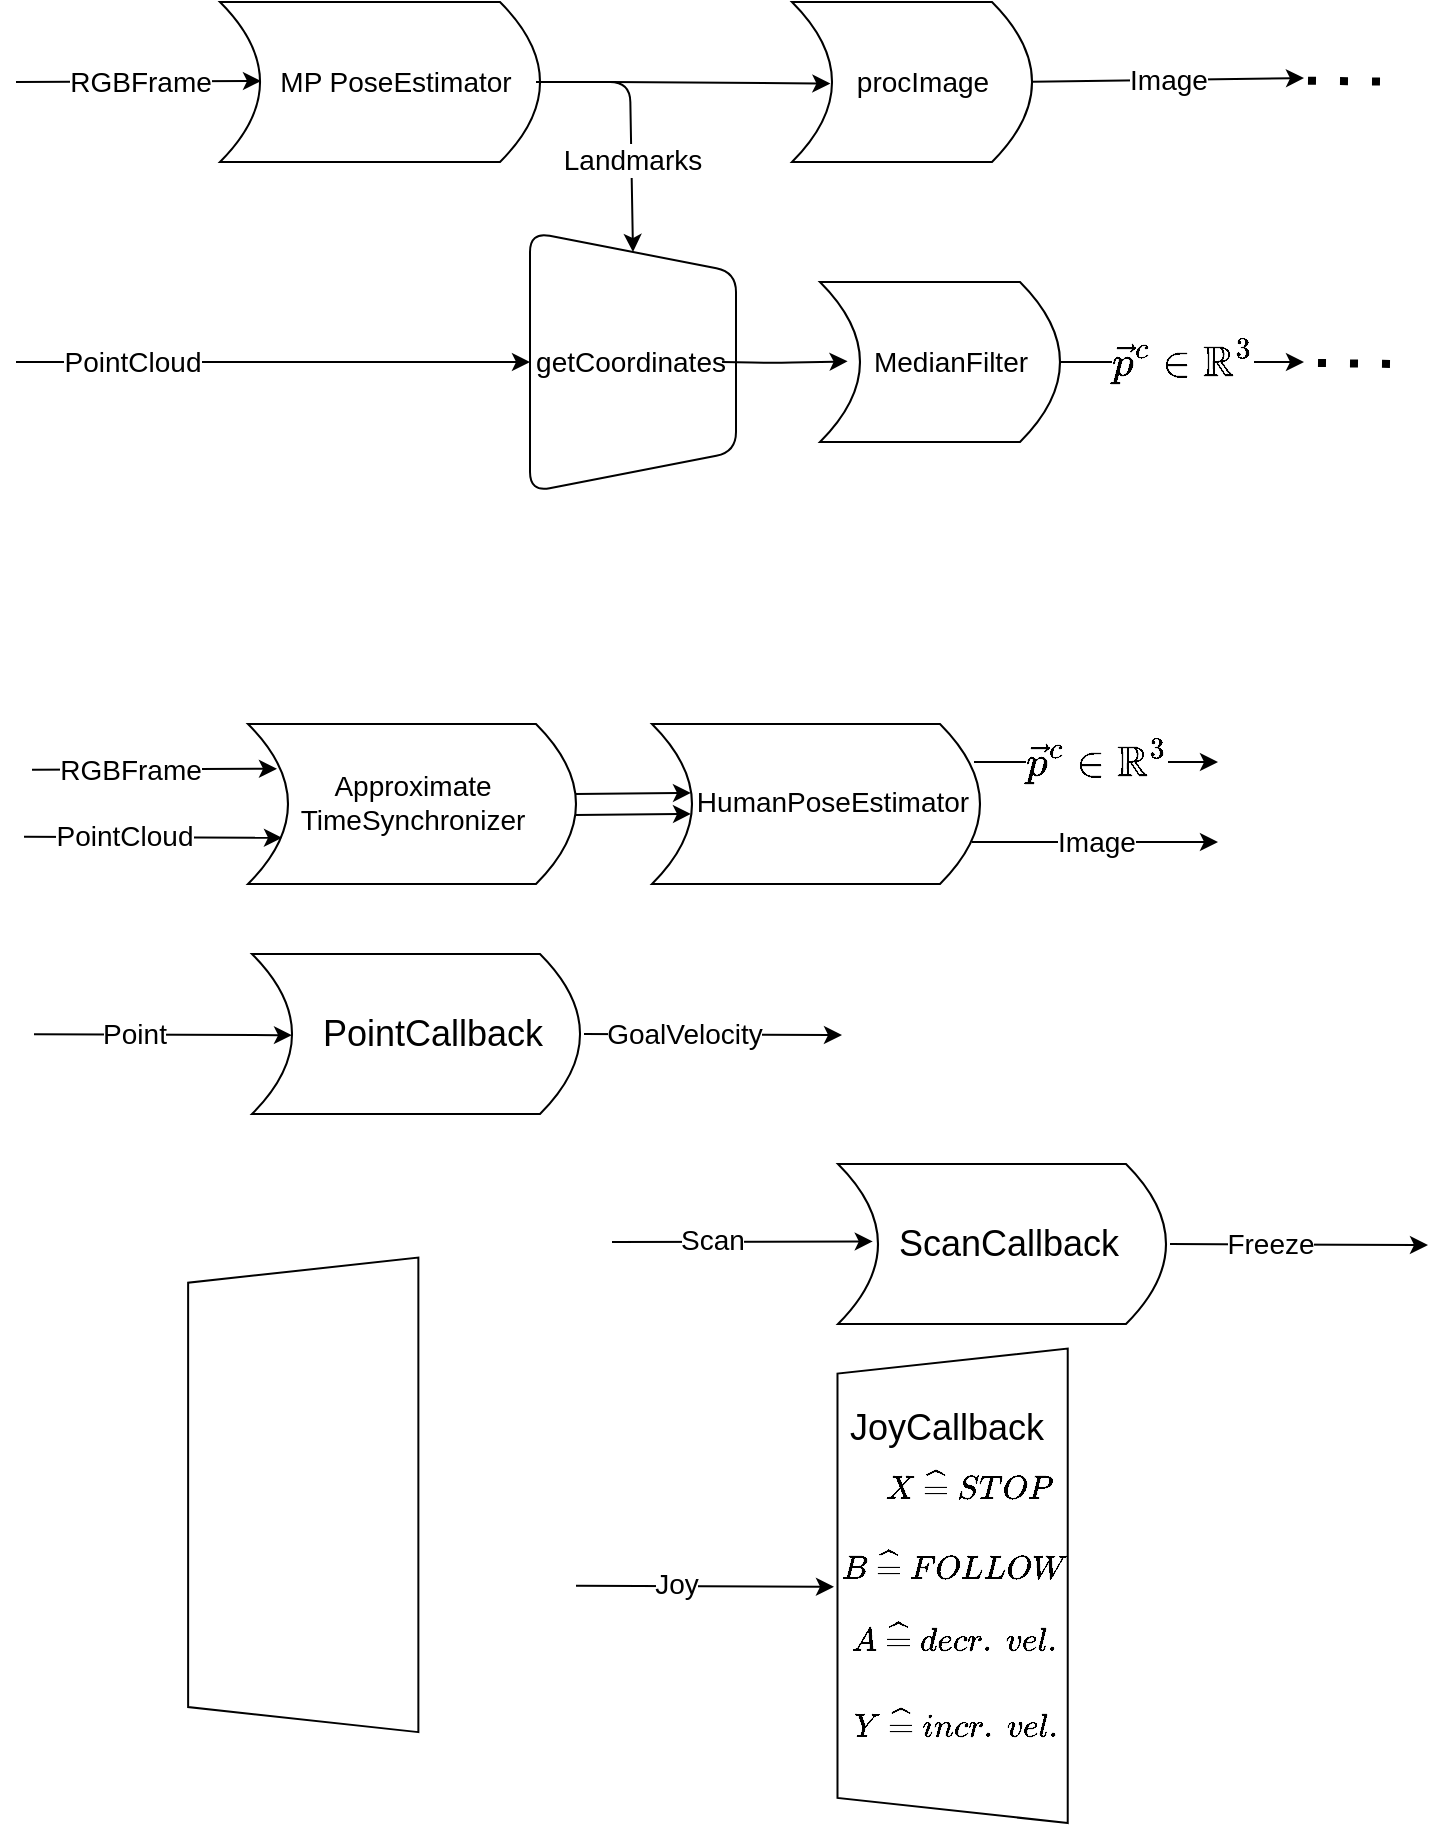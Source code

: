 <mxfile version="21.5.2" type="github">
  <diagram name="Page-1" id="05c09AqNk-Ty_7ZUmXIV">
    <mxGraphModel dx="854" dy="501" grid="0" gridSize="10" guides="1" tooltips="1" connect="1" arrows="1" fold="1" page="1" pageScale="1" pageWidth="850" pageHeight="1100" math="1" shadow="0">
      <root>
        <mxCell id="0" />
        <mxCell id="1" parent="0" />
        <mxCell id="iHMk5bcgTvON9sPaucqG-8" value="" style="shape=trapezoid;perimeter=trapezoidPerimeter;whiteSpace=wrap;html=1;fixedSize=1;rotation=90;rounded=1;" vertex="1" parent="1">
          <mxGeometry x="363.5" y="298.5" width="130" height="103" as="geometry" />
        </mxCell>
        <mxCell id="iHMk5bcgTvON9sPaucqG-9" value="" style="endArrow=classic;html=1;rounded=1;entryX=0.5;entryY=1;entryDx=0;entryDy=0;" edge="1" parent="1" target="iHMk5bcgTvON9sPaucqG-8">
          <mxGeometry relative="1" as="geometry">
            <mxPoint x="120" y="350" as="sourcePoint" />
            <mxPoint x="200" y="360" as="targetPoint" />
          </mxGeometry>
        </mxCell>
        <mxCell id="iHMk5bcgTvON9sPaucqG-10" value="&lt;font style=&quot;font-size: 14px;&quot;&gt;PointCloud&lt;/font&gt;" style="edgeLabel;resizable=0;html=1;align=center;verticalAlign=middle;rounded=1;" connectable="0" vertex="1" parent="iHMk5bcgTvON9sPaucqG-9">
          <mxGeometry relative="1" as="geometry">
            <mxPoint x="-71" as="offset" />
          </mxGeometry>
        </mxCell>
        <mxCell id="iHMk5bcgTvON9sPaucqG-19" value="" style="endArrow=classic;html=1;rounded=1;entryX=0;entryY=0.5;entryDx=0;entryDy=0;" edge="1" parent="1" target="iHMk5bcgTvON9sPaucqG-8">
          <mxGeometry relative="1" as="geometry">
            <mxPoint x="380" y="210" as="sourcePoint" />
            <mxPoint x="470" y="400" as="targetPoint" />
            <Array as="points">
              <mxPoint x="427" y="210" />
            </Array>
          </mxGeometry>
        </mxCell>
        <mxCell id="iHMk5bcgTvON9sPaucqG-20" value="&lt;font style=&quot;font-size: 14px;&quot;&gt;Landmarks&lt;/font&gt;" style="edgeLabel;resizable=0;html=1;align=center;verticalAlign=middle;rounded=1;" connectable="0" vertex="1" parent="iHMk5bcgTvON9sPaucqG-19">
          <mxGeometry relative="1" as="geometry">
            <mxPoint y="20" as="offset" />
          </mxGeometry>
        </mxCell>
        <mxCell id="iHMk5bcgTvON9sPaucqG-42" style="edgeStyle=orthogonalEdgeStyle;rounded=1;orthogonalLoop=1;jettySize=auto;html=1;entryX=0.885;entryY=0.504;entryDx=0;entryDy=0;entryPerimeter=0;" edge="1" parent="1" target="iHMk5bcgTvON9sPaucqG-41">
          <mxGeometry relative="1" as="geometry">
            <mxPoint x="473" y="350" as="sourcePoint" />
          </mxGeometry>
        </mxCell>
        <mxCell id="iHMk5bcgTvON9sPaucqG-32" value="" style="endArrow=classic;html=1;rounded=1;entryX=0.5;entryY=1;entryDx=0;entryDy=0;" edge="1" parent="1">
          <mxGeometry relative="1" as="geometry">
            <mxPoint x="120" y="210" as="sourcePoint" />
            <mxPoint x="242.5" y="209.5" as="targetPoint" />
          </mxGeometry>
        </mxCell>
        <mxCell id="iHMk5bcgTvON9sPaucqG-33" value="&lt;font style=&quot;font-size: 14px;&quot;&gt;RGBFrame&lt;/font&gt;" style="edgeLabel;resizable=0;html=1;align=center;verticalAlign=middle;rounded=1;" connectable="0" vertex="1" parent="iHMk5bcgTvON9sPaucqG-32">
          <mxGeometry relative="1" as="geometry" />
        </mxCell>
        <mxCell id="iHMk5bcgTvON9sPaucqG-40" value="" style="group;rounded=1;" vertex="1" connectable="0" parent="1">
          <mxGeometry x="222" y="170" width="560" height="290" as="geometry" />
        </mxCell>
        <mxCell id="iHMk5bcgTvON9sPaucqG-3" value="" style="shape=dataStorage;whiteSpace=wrap;html=1;fixedSize=1;rotation=-180;rounded=1;" vertex="1" parent="iHMk5bcgTvON9sPaucqG-40">
          <mxGeometry width="160" height="80" as="geometry" />
        </mxCell>
        <mxCell id="iHMk5bcgTvON9sPaucqG-6" value="&lt;font style=&quot;font-size: 14px;&quot;&gt;MP PoseEstimator&lt;/font&gt;" style="text;html=1;strokeColor=none;fillColor=none;align=center;verticalAlign=middle;whiteSpace=wrap;rounded=1;" vertex="1" parent="iHMk5bcgTvON9sPaucqG-40">
          <mxGeometry x="28" y="25" width="120" height="30" as="geometry" />
        </mxCell>
        <mxCell id="iHMk5bcgTvON9sPaucqG-23" value="&lt;font style=&quot;font-size: 14px;&quot;&gt;getCoordinates&lt;/font&gt;" style="text;html=1;strokeColor=none;fillColor=none;align=center;verticalAlign=middle;whiteSpace=wrap;rounded=1;" vertex="1" parent="iHMk5bcgTvON9sPaucqG-40">
          <mxGeometry x="168" y="140" width="75" height="80" as="geometry" />
        </mxCell>
        <mxCell id="iHMk5bcgTvON9sPaucqG-64" value="" style="endArrow=classic;html=1;rounded=1;entryX=0.84;entryY=0.49;entryDx=0;entryDy=0;entryPerimeter=0;" edge="1" parent="iHMk5bcgTvON9sPaucqG-40" target="iHMk5bcgTvON9sPaucqG-67">
          <mxGeometry relative="1" as="geometry">
            <mxPoint x="158" y="40" as="sourcePoint" />
            <mxPoint x="364" y="40" as="targetPoint" />
            <Array as="points">
              <mxPoint x="205" y="40" />
            </Array>
          </mxGeometry>
        </mxCell>
        <mxCell id="iHMk5bcgTvON9sPaucqG-67" value="" style="shape=dataStorage;whiteSpace=wrap;html=1;fixedSize=1;rotation=-180;rounded=1;" vertex="1" parent="iHMk5bcgTvON9sPaucqG-40">
          <mxGeometry x="286" width="120" height="80" as="geometry" />
        </mxCell>
        <mxCell id="iHMk5bcgTvON9sPaucqG-68" value="&lt;font style=&quot;font-size: 14px;&quot;&gt;procImage&lt;/font&gt;" style="text;html=1;strokeColor=none;fillColor=none;align=center;verticalAlign=middle;whiteSpace=wrap;rounded=1;" vertex="1" parent="iHMk5bcgTvON9sPaucqG-40">
          <mxGeometry x="313.5" width="75" height="80" as="geometry" />
        </mxCell>
        <mxCell id="iHMk5bcgTvON9sPaucqG-76" value="" style="endArrow=none;dashed=1;html=1;dashPattern=1 3;strokeWidth=4;rounded=1;" edge="1" parent="iHMk5bcgTvON9sPaucqG-40">
          <mxGeometry width="50" height="50" relative="1" as="geometry">
            <mxPoint x="544" y="39.33" as="sourcePoint" />
            <mxPoint x="584" y="39.83" as="targetPoint" />
          </mxGeometry>
        </mxCell>
        <mxCell id="iHMk5bcgTvON9sPaucqG-74" value="" style="endArrow=classic;html=1;rounded=1;" edge="1" parent="iHMk5bcgTvON9sPaucqG-40">
          <mxGeometry relative="1" as="geometry">
            <mxPoint x="406" y="39.83" as="sourcePoint" />
            <mxPoint x="542" y="38" as="targetPoint" />
          </mxGeometry>
        </mxCell>
        <mxCell id="iHMk5bcgTvON9sPaucqG-75" value="&lt;font style=&quot;font-size: 14px;&quot;&gt;Image&lt;/font&gt;" style="edgeLabel;resizable=0;html=1;align=center;verticalAlign=middle;rounded=1;" connectable="0" vertex="1" parent="iHMk5bcgTvON9sPaucqG-74">
          <mxGeometry relative="1" as="geometry" />
        </mxCell>
        <mxCell id="iHMk5bcgTvON9sPaucqG-41" value="" style="shape=dataStorage;whiteSpace=wrap;html=1;fixedSize=1;rotation=-180;rounded=1;" vertex="1" parent="1">
          <mxGeometry x="522" y="310" width="120" height="80" as="geometry" />
        </mxCell>
        <mxCell id="iHMk5bcgTvON9sPaucqG-43" value="&lt;font style=&quot;font-size: 14px;&quot;&gt;MedianFilter&lt;/font&gt;" style="text;html=1;strokeColor=none;fillColor=none;align=center;verticalAlign=middle;whiteSpace=wrap;rounded=1;" vertex="1" parent="1">
          <mxGeometry x="549.5" y="310" width="75" height="80" as="geometry" />
        </mxCell>
        <mxCell id="iHMk5bcgTvON9sPaucqG-45" value="" style="endArrow=classic;html=1;rounded=1;" edge="1" parent="1">
          <mxGeometry relative="1" as="geometry">
            <mxPoint x="642" y="350" as="sourcePoint" />
            <mxPoint x="764" y="350" as="targetPoint" />
          </mxGeometry>
        </mxCell>
        <mxCell id="iHMk5bcgTvON9sPaucqG-46" value="&lt;font style=&quot;font-size: 18px;&quot;&gt;$$\vec{p}^c \in&amp;nbsp;\mathbb{R}^3$$&lt;/font&gt;" style="edgeLabel;resizable=0;html=1;align=center;verticalAlign=middle;rounded=1;" connectable="0" vertex="1" parent="iHMk5bcgTvON9sPaucqG-45">
          <mxGeometry relative="1" as="geometry" />
        </mxCell>
        <mxCell id="iHMk5bcgTvON9sPaucqG-55" value="" style="endArrow=none;dashed=1;html=1;dashPattern=1 3;strokeWidth=4;rounded=1;" edge="1" parent="1">
          <mxGeometry width="50" height="50" relative="1" as="geometry">
            <mxPoint x="771" y="350.5" as="sourcePoint" />
            <mxPoint x="811" y="351" as="targetPoint" />
          </mxGeometry>
        </mxCell>
        <mxCell id="iHMk5bcgTvON9sPaucqG-59" value="" style="group" vertex="1" connectable="0" parent="1">
          <mxGeometry x="236" y="531" width="164" height="80" as="geometry" />
        </mxCell>
        <mxCell id="iHMk5bcgTvON9sPaucqG-57" value="" style="shape=dataStorage;whiteSpace=wrap;html=1;fixedSize=1;rotation=-180;rounded=1;" vertex="1" parent="iHMk5bcgTvON9sPaucqG-59">
          <mxGeometry width="164" height="80" as="geometry" />
        </mxCell>
        <mxCell id="iHMk5bcgTvON9sPaucqG-84" value="&lt;font style=&quot;font-size: 14px;&quot;&gt;Approximate &lt;br&gt;TimeSynchronizer&lt;/font&gt;" style="text;html=1;align=center;verticalAlign=middle;resizable=0;points=[];autosize=1;strokeColor=none;fillColor=none;" vertex="1" parent="iHMk5bcgTvON9sPaucqG-59">
          <mxGeometry x="17" y="17" width="130" height="44" as="geometry" />
        </mxCell>
        <mxCell id="iHMk5bcgTvON9sPaucqG-60" value="" style="endArrow=classic;html=1;rounded=1;" edge="1" parent="1">
          <mxGeometry relative="1" as="geometry">
            <mxPoint x="124" y="587.37" as="sourcePoint" />
            <mxPoint x="253" y="587.87" as="targetPoint" />
          </mxGeometry>
        </mxCell>
        <mxCell id="iHMk5bcgTvON9sPaucqG-61" value="&lt;font style=&quot;font-size: 14px;&quot;&gt;PointCloud&lt;/font&gt;" style="edgeLabel;resizable=0;html=1;align=center;verticalAlign=middle;rounded=1;" connectable="0" vertex="1" parent="iHMk5bcgTvON9sPaucqG-60">
          <mxGeometry relative="1" as="geometry">
            <mxPoint x="-15" y="-1" as="offset" />
          </mxGeometry>
        </mxCell>
        <mxCell id="iHMk5bcgTvON9sPaucqG-62" value="" style="endArrow=classic;html=1;rounded=1;entryX=0.5;entryY=1;entryDx=0;entryDy=0;" edge="1" parent="1">
          <mxGeometry relative="1" as="geometry">
            <mxPoint x="128" y="553.87" as="sourcePoint" />
            <mxPoint x="250.5" y="553.37" as="targetPoint" />
          </mxGeometry>
        </mxCell>
        <mxCell id="iHMk5bcgTvON9sPaucqG-63" value="&lt;font style=&quot;font-size: 14px;&quot;&gt;RGBFrame&lt;/font&gt;" style="edgeLabel;resizable=0;html=1;align=center;verticalAlign=middle;rounded=1;" connectable="0" vertex="1" parent="iHMk5bcgTvON9sPaucqG-62">
          <mxGeometry relative="1" as="geometry">
            <mxPoint x="-13" as="offset" />
          </mxGeometry>
        </mxCell>
        <mxCell id="iHMk5bcgTvON9sPaucqG-85" value="" style="shape=dataStorage;whiteSpace=wrap;html=1;fixedSize=1;rotation=-180;rounded=1;" vertex="1" parent="1">
          <mxGeometry x="438" y="531" width="164" height="80" as="geometry" />
        </mxCell>
        <mxCell id="iHMk5bcgTvON9sPaucqG-86" value="&lt;font style=&quot;font-size: 14px;&quot;&gt;HumanPoseEstimator&lt;/font&gt;" style="text;html=1;align=center;verticalAlign=middle;resizable=0;points=[];autosize=1;strokeColor=none;fillColor=none;" vertex="1" parent="1">
          <mxGeometry x="451" y="556" width="154" height="28" as="geometry" />
        </mxCell>
        <mxCell id="iHMk5bcgTvON9sPaucqG-88" value="" style="endArrow=classic;html=1;rounded=1;" edge="1" parent="1">
          <mxGeometry relative="1" as="geometry">
            <mxPoint x="399.5" y="565.96" as="sourcePoint" />
            <mxPoint x="457.5" y="565.46" as="targetPoint" />
          </mxGeometry>
        </mxCell>
        <mxCell id="iHMk5bcgTvON9sPaucqG-92" value="" style="endArrow=classic;html=1;rounded=1;" edge="1" parent="1">
          <mxGeometry relative="1" as="geometry">
            <mxPoint x="399.5" y="576.46" as="sourcePoint" />
            <mxPoint x="457.5" y="575.96" as="targetPoint" />
          </mxGeometry>
        </mxCell>
        <mxCell id="iHMk5bcgTvON9sPaucqG-93" value="" style="endArrow=classic;html=1;rounded=1;" edge="1" parent="1">
          <mxGeometry relative="1" as="geometry">
            <mxPoint x="599" y="550" as="sourcePoint" />
            <mxPoint x="721" y="550" as="targetPoint" />
          </mxGeometry>
        </mxCell>
        <mxCell id="iHMk5bcgTvON9sPaucqG-94" value="&lt;font style=&quot;font-size: 18px;&quot;&gt;$$\vec{p}^c \in&amp;nbsp;\mathbb{R}^3$$&lt;/font&gt;" style="edgeLabel;resizable=0;html=1;align=center;verticalAlign=middle;rounded=1;" connectable="0" vertex="1" parent="iHMk5bcgTvON9sPaucqG-93">
          <mxGeometry relative="1" as="geometry" />
        </mxCell>
        <mxCell id="iHMk5bcgTvON9sPaucqG-95" value="" style="endArrow=classic;html=1;rounded=1;" edge="1" parent="1">
          <mxGeometry relative="1" as="geometry">
            <mxPoint x="598" y="590" as="sourcePoint" />
            <mxPoint x="721" y="590" as="targetPoint" />
          </mxGeometry>
        </mxCell>
        <mxCell id="iHMk5bcgTvON9sPaucqG-96" value="&lt;font style=&quot;font-size: 14px;&quot;&gt;Image&lt;/font&gt;" style="edgeLabel;resizable=0;html=1;align=center;verticalAlign=middle;rounded=1;" connectable="0" vertex="1" parent="iHMk5bcgTvON9sPaucqG-95">
          <mxGeometry relative="1" as="geometry" />
        </mxCell>
        <mxCell id="iHMk5bcgTvON9sPaucqG-97" value="" style="endArrow=classic;html=1;rounded=1;" edge="1" parent="1">
          <mxGeometry relative="1" as="geometry">
            <mxPoint x="129" y="686.09" as="sourcePoint" />
            <mxPoint x="258" y="686.59" as="targetPoint" />
          </mxGeometry>
        </mxCell>
        <mxCell id="iHMk5bcgTvON9sPaucqG-98" value="&lt;span style=&quot;font-size: 14px;&quot;&gt;Point&lt;/span&gt;" style="edgeLabel;resizable=0;html=1;align=center;verticalAlign=middle;rounded=1;" connectable="0" vertex="1" parent="iHMk5bcgTvON9sPaucqG-97">
          <mxGeometry relative="1" as="geometry">
            <mxPoint x="-15" y="-1" as="offset" />
          </mxGeometry>
        </mxCell>
        <mxCell id="iHMk5bcgTvON9sPaucqG-99" value="" style="endArrow=classic;html=1;rounded=1;" edge="1" parent="1">
          <mxGeometry relative="1" as="geometry">
            <mxPoint x="400" y="961.91" as="sourcePoint" />
            <mxPoint x="529" y="962.41" as="targetPoint" />
          </mxGeometry>
        </mxCell>
        <mxCell id="iHMk5bcgTvON9sPaucqG-100" value="&lt;span style=&quot;font-size: 14px;&quot;&gt;Joy&lt;/span&gt;" style="edgeLabel;resizable=0;html=1;align=center;verticalAlign=middle;rounded=1;" connectable="0" vertex="1" parent="iHMk5bcgTvON9sPaucqG-99">
          <mxGeometry relative="1" as="geometry">
            <mxPoint x="-15" y="-1" as="offset" />
          </mxGeometry>
        </mxCell>
        <mxCell id="iHMk5bcgTvON9sPaucqG-101" value="" style="endArrow=classic;html=1;rounded=1;entryX=0.894;entryY=0.516;entryDx=0;entryDy=0;entryPerimeter=0;" edge="1" parent="1" target="iHMk5bcgTvON9sPaucqG-107">
          <mxGeometry relative="1" as="geometry">
            <mxPoint x="418" y="790" as="sourcePoint" />
            <mxPoint x="119" y="765.59" as="targetPoint" />
          </mxGeometry>
        </mxCell>
        <mxCell id="iHMk5bcgTvON9sPaucqG-102" value="&lt;span style=&quot;font-size: 14px;&quot;&gt;Scan&lt;/span&gt;" style="edgeLabel;resizable=0;html=1;align=center;verticalAlign=middle;rounded=1;" connectable="0" vertex="1" parent="iHMk5bcgTvON9sPaucqG-101">
          <mxGeometry relative="1" as="geometry">
            <mxPoint x="-15" y="-1" as="offset" />
          </mxGeometry>
        </mxCell>
        <mxCell id="iHMk5bcgTvON9sPaucqG-105" value="" style="group" vertex="1" connectable="0" parent="1">
          <mxGeometry x="238" y="646" width="164" height="80" as="geometry" />
        </mxCell>
        <mxCell id="iHMk5bcgTvON9sPaucqG-103" value="" style="shape=dataStorage;whiteSpace=wrap;html=1;fixedSize=1;rotation=-180;rounded=1;" vertex="1" parent="iHMk5bcgTvON9sPaucqG-105">
          <mxGeometry width="164" height="80" as="geometry" />
        </mxCell>
        <mxCell id="iHMk5bcgTvON9sPaucqG-104" value="&lt;font style=&quot;font-size: 18px;&quot;&gt;PointCallback&lt;/font&gt;" style="text;html=1;align=center;verticalAlign=middle;resizable=0;points=[];autosize=1;strokeColor=none;fillColor=none;" vertex="1" parent="iHMk5bcgTvON9sPaucqG-105">
          <mxGeometry x="26" y="23.5" width="128" height="33" as="geometry" />
        </mxCell>
        <mxCell id="iHMk5bcgTvON9sPaucqG-107" value="" style="shape=dataStorage;whiteSpace=wrap;html=1;fixedSize=1;rotation=-180;rounded=1;" vertex="1" parent="1">
          <mxGeometry x="531" y="751" width="164" height="80" as="geometry" />
        </mxCell>
        <mxCell id="iHMk5bcgTvON9sPaucqG-108" value="&lt;font style=&quot;font-size: 18px;&quot;&gt;ScanCallback&lt;/font&gt;" style="text;html=1;align=center;verticalAlign=middle;resizable=0;points=[];autosize=1;strokeColor=none;fillColor=none;" vertex="1" parent="1">
          <mxGeometry x="552" y="774.5" width="128" height="33" as="geometry" />
        </mxCell>
        <mxCell id="iHMk5bcgTvON9sPaucqG-118" value="" style="shape=trapezoid;perimeter=trapezoidPerimeter;whiteSpace=wrap;html=1;fixedSize=1;rotation=-90;size=12.539;" vertex="1" parent="1">
          <mxGeometry x="469.68" y="904.32" width="237.25" height="115.12" as="geometry" />
        </mxCell>
        <mxCell id="iHMk5bcgTvON9sPaucqG-119" value="&lt;font style=&quot;font-size: 18px;&quot;&gt;JoyCallback&lt;/font&gt;" style="text;html=1;align=center;verticalAlign=middle;resizable=0;points=[];autosize=1;strokeColor=none;fillColor=none;" vertex="1" parent="1">
          <mxGeometry x="527" y="866" width="115" height="33" as="geometry" />
        </mxCell>
        <mxCell id="iHMk5bcgTvON9sPaucqG-122" value="&lt;font style=&quot;font-size: 14px;&quot;&gt;$$X\ \widehat{=}\ &amp;nbsp;STOP$$&lt;/font&gt;" style="text;html=1;align=center;verticalAlign=middle;resizable=0;points=[];autosize=1;strokeColor=none;fillColor=none;" vertex="1" parent="1">
          <mxGeometry x="503.5" y="898" width="185" height="28" as="geometry" />
        </mxCell>
        <mxCell id="iHMk5bcgTvON9sPaucqG-126" value="&lt;font style=&quot;font-size: 14px;&quot;&gt;$$B\ \widehat{=}\ FOLLOW$$&lt;/font&gt;" style="text;html=1;align=center;verticalAlign=middle;resizable=0;points=[];autosize=1;strokeColor=none;fillColor=none;" vertex="1" parent="1">
          <mxGeometry x="487.5" y="938" width="203" height="28" as="geometry" />
        </mxCell>
        <mxCell id="iHMk5bcgTvON9sPaucqG-127" value="&lt;font style=&quot;font-size: 14px;&quot;&gt;$$A\ \widehat{=}\ decr.\ vel.$$&lt;/font&gt;" style="text;html=1;align=center;verticalAlign=middle;resizable=0;points=[];autosize=1;strokeColor=none;fillColor=none;" vertex="1" parent="1">
          <mxGeometry x="486.5" y="974" width="204" height="28" as="geometry" />
        </mxCell>
        <mxCell id="iHMk5bcgTvON9sPaucqG-128" value="&lt;font style=&quot;font-size: 14px;&quot;&gt;$$Y\ \widehat{=}\ incr.\ vel.$$&lt;/font&gt;" style="text;html=1;align=center;verticalAlign=middle;resizable=0;points=[];autosize=1;strokeColor=none;fillColor=none;" vertex="1" parent="1">
          <mxGeometry x="489" y="1016.88" width="199" height="28" as="geometry" />
        </mxCell>
        <mxCell id="iHMk5bcgTvON9sPaucqG-133" value="" style="endArrow=classic;html=1;rounded=1;" edge="1" parent="1">
          <mxGeometry relative="1" as="geometry">
            <mxPoint x="697.0" y="791.03" as="sourcePoint" />
            <mxPoint x="826.0" y="791.53" as="targetPoint" />
          </mxGeometry>
        </mxCell>
        <mxCell id="iHMk5bcgTvON9sPaucqG-134" value="&lt;span style=&quot;font-size: 14px;&quot;&gt;Freeze&lt;/span&gt;" style="edgeLabel;resizable=0;html=1;align=center;verticalAlign=middle;rounded=1;" connectable="0" vertex="1" parent="iHMk5bcgTvON9sPaucqG-133">
          <mxGeometry relative="1" as="geometry">
            <mxPoint x="-15" y="-1" as="offset" />
          </mxGeometry>
        </mxCell>
        <mxCell id="iHMk5bcgTvON9sPaucqG-135" value="" style="endArrow=classic;html=1;rounded=1;" edge="1" parent="1">
          <mxGeometry relative="1" as="geometry">
            <mxPoint x="404.0" y="686.03" as="sourcePoint" />
            <mxPoint x="533.0" y="686.53" as="targetPoint" />
          </mxGeometry>
        </mxCell>
        <mxCell id="iHMk5bcgTvON9sPaucqG-136" value="&lt;span style=&quot;font-size: 14px;&quot;&gt;GoalVelocity&lt;/span&gt;" style="edgeLabel;resizable=0;html=1;align=center;verticalAlign=middle;rounded=1;" connectable="0" vertex="1" parent="iHMk5bcgTvON9sPaucqG-135">
          <mxGeometry relative="1" as="geometry">
            <mxPoint x="-15" y="-1" as="offset" />
          </mxGeometry>
        </mxCell>
        <mxCell id="iHMk5bcgTvON9sPaucqG-137" value="" style="shape=trapezoid;perimeter=trapezoidPerimeter;whiteSpace=wrap;html=1;fixedSize=1;rotation=-90;size=12.539;" vertex="1" parent="1">
          <mxGeometry x="145" y="858.88" width="237.25" height="115.12" as="geometry" />
        </mxCell>
      </root>
    </mxGraphModel>
  </diagram>
</mxfile>
